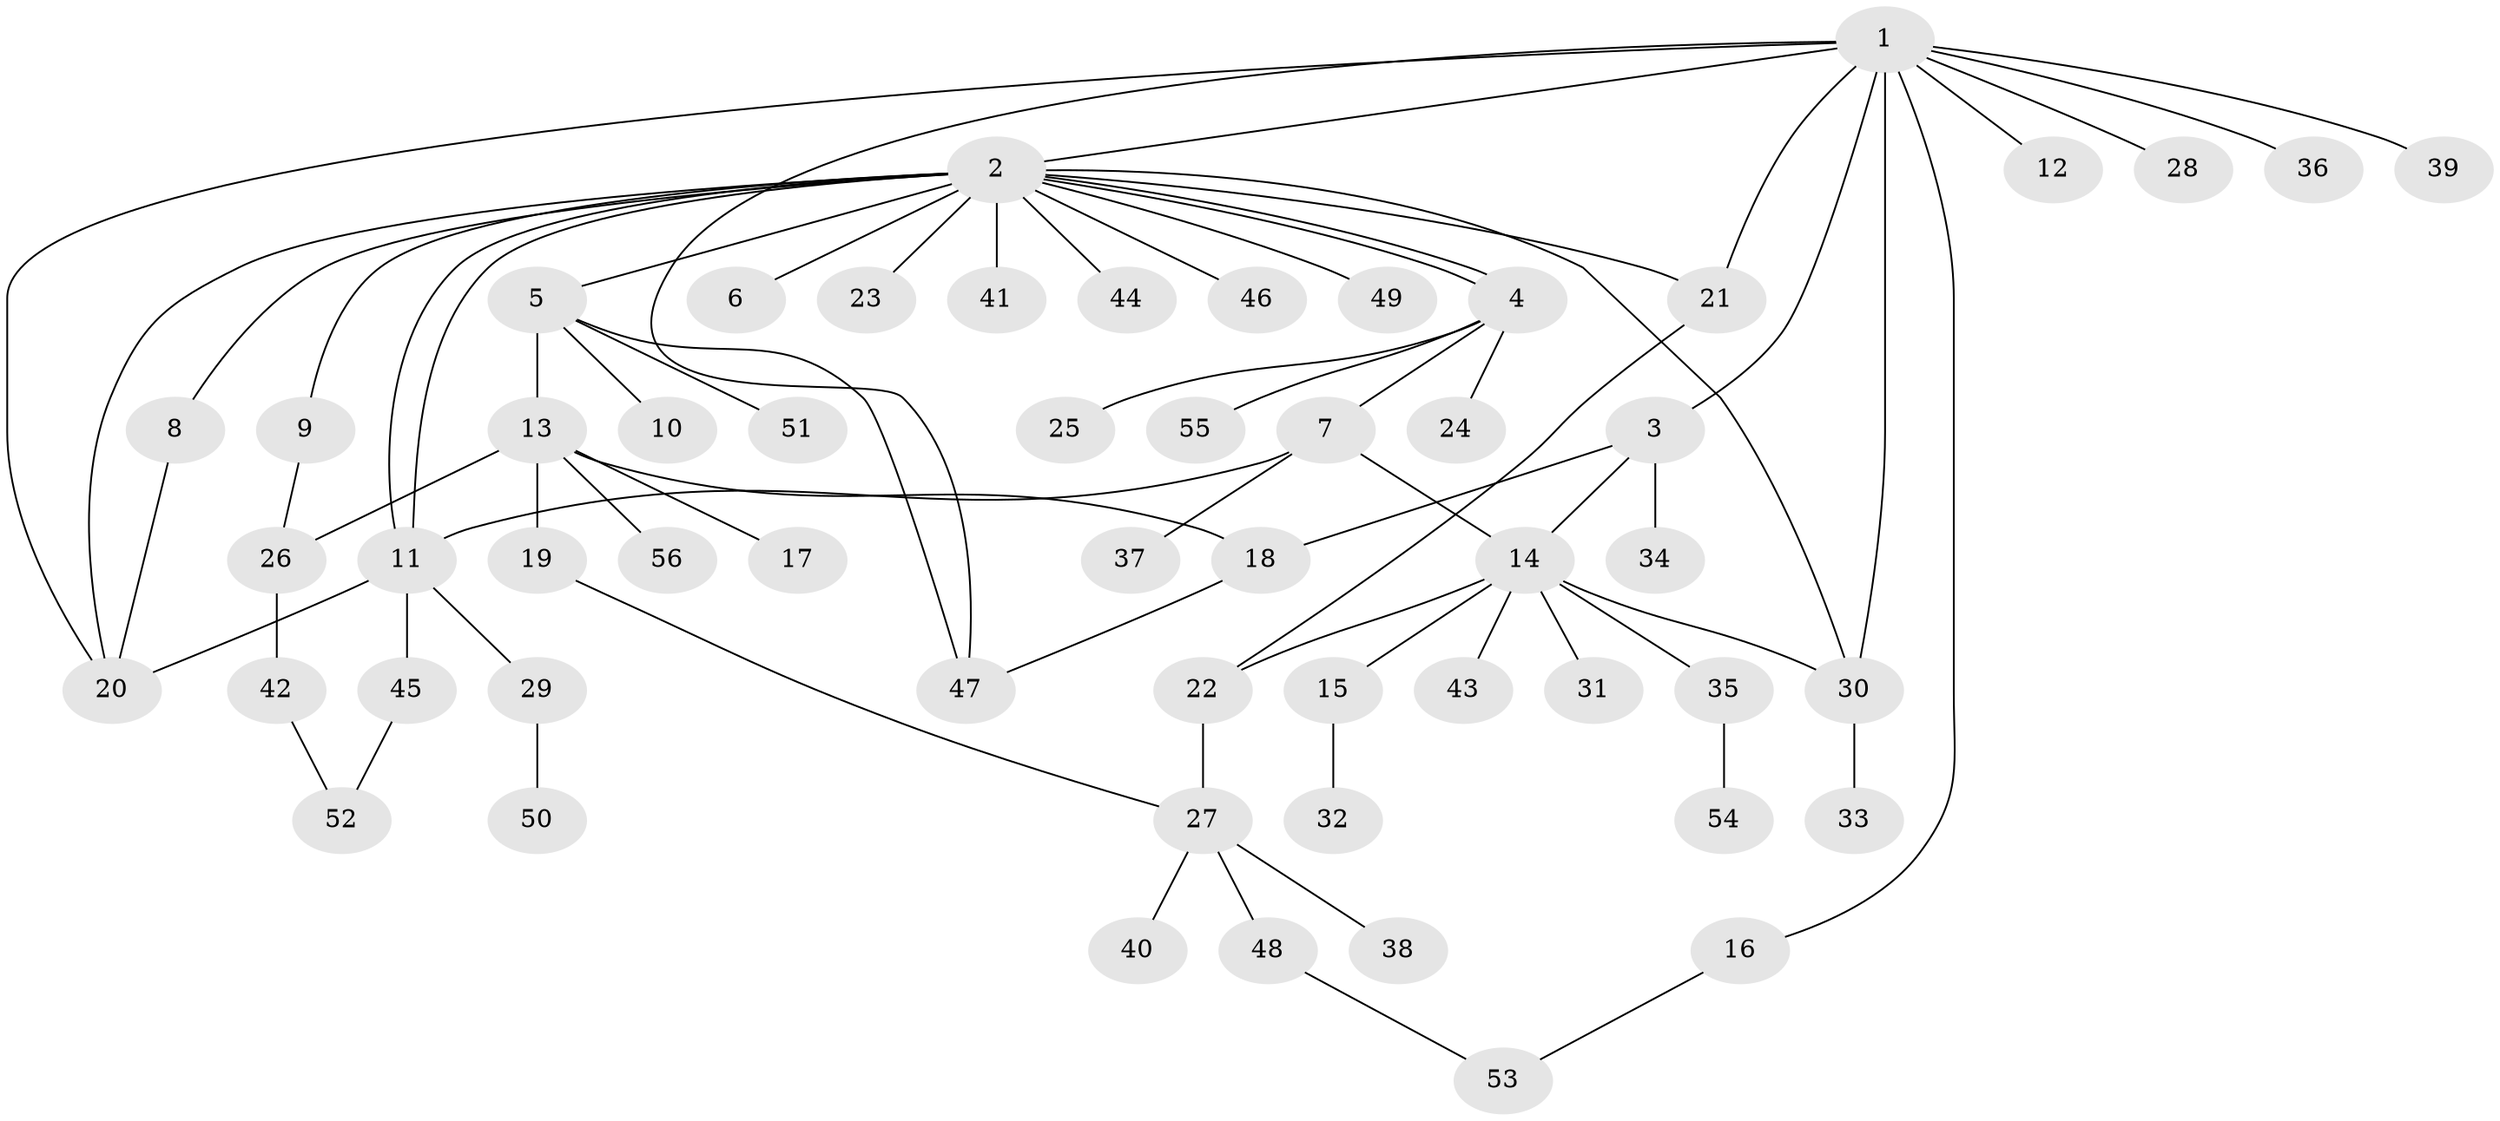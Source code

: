 // Generated by graph-tools (version 1.1) at 2025/48/03/09/25 04:48:52]
// undirected, 56 vertices, 73 edges
graph export_dot {
graph [start="1"]
  node [color=gray90,style=filled];
  1;
  2;
  3;
  4;
  5;
  6;
  7;
  8;
  9;
  10;
  11;
  12;
  13;
  14;
  15;
  16;
  17;
  18;
  19;
  20;
  21;
  22;
  23;
  24;
  25;
  26;
  27;
  28;
  29;
  30;
  31;
  32;
  33;
  34;
  35;
  36;
  37;
  38;
  39;
  40;
  41;
  42;
  43;
  44;
  45;
  46;
  47;
  48;
  49;
  50;
  51;
  52;
  53;
  54;
  55;
  56;
  1 -- 2;
  1 -- 3;
  1 -- 12;
  1 -- 16;
  1 -- 20;
  1 -- 21;
  1 -- 28;
  1 -- 30;
  1 -- 36;
  1 -- 39;
  1 -- 47;
  2 -- 4;
  2 -- 4;
  2 -- 5;
  2 -- 6;
  2 -- 8;
  2 -- 9;
  2 -- 11;
  2 -- 11;
  2 -- 20;
  2 -- 21;
  2 -- 23;
  2 -- 30;
  2 -- 41;
  2 -- 44;
  2 -- 46;
  2 -- 49;
  3 -- 14;
  3 -- 18;
  3 -- 34;
  4 -- 7;
  4 -- 24;
  4 -- 25;
  4 -- 55;
  5 -- 10;
  5 -- 13;
  5 -- 47;
  5 -- 51;
  7 -- 11;
  7 -- 14;
  7 -- 37;
  8 -- 20;
  9 -- 26;
  11 -- 20;
  11 -- 29;
  11 -- 45;
  13 -- 17;
  13 -- 18;
  13 -- 19;
  13 -- 26;
  13 -- 56;
  14 -- 15;
  14 -- 22;
  14 -- 30;
  14 -- 31;
  14 -- 35;
  14 -- 43;
  15 -- 32;
  16 -- 53;
  18 -- 47;
  19 -- 27;
  21 -- 22;
  22 -- 27;
  26 -- 42;
  27 -- 38;
  27 -- 40;
  27 -- 48;
  29 -- 50;
  30 -- 33;
  35 -- 54;
  42 -- 52;
  45 -- 52;
  48 -- 53;
}
